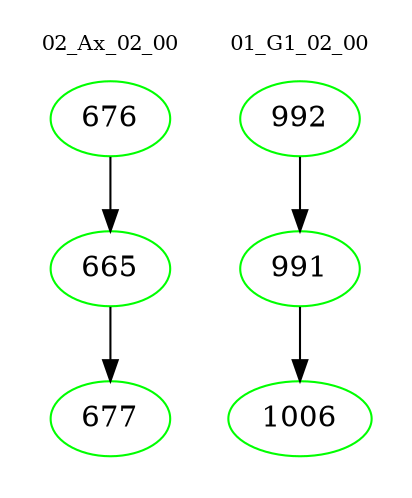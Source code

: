 digraph{
subgraph cluster_0 {
color = white
label = "02_Ax_02_00";
fontsize=10;
T0_676 [label="676", color="green"]
T0_676 -> T0_665 [color="black"]
T0_665 [label="665", color="green"]
T0_665 -> T0_677 [color="black"]
T0_677 [label="677", color="green"]
}
subgraph cluster_1 {
color = white
label = "01_G1_02_00";
fontsize=10;
T1_992 [label="992", color="green"]
T1_992 -> T1_991 [color="black"]
T1_991 [label="991", color="green"]
T1_991 -> T1_1006 [color="black"]
T1_1006 [label="1006", color="green"]
}
}
